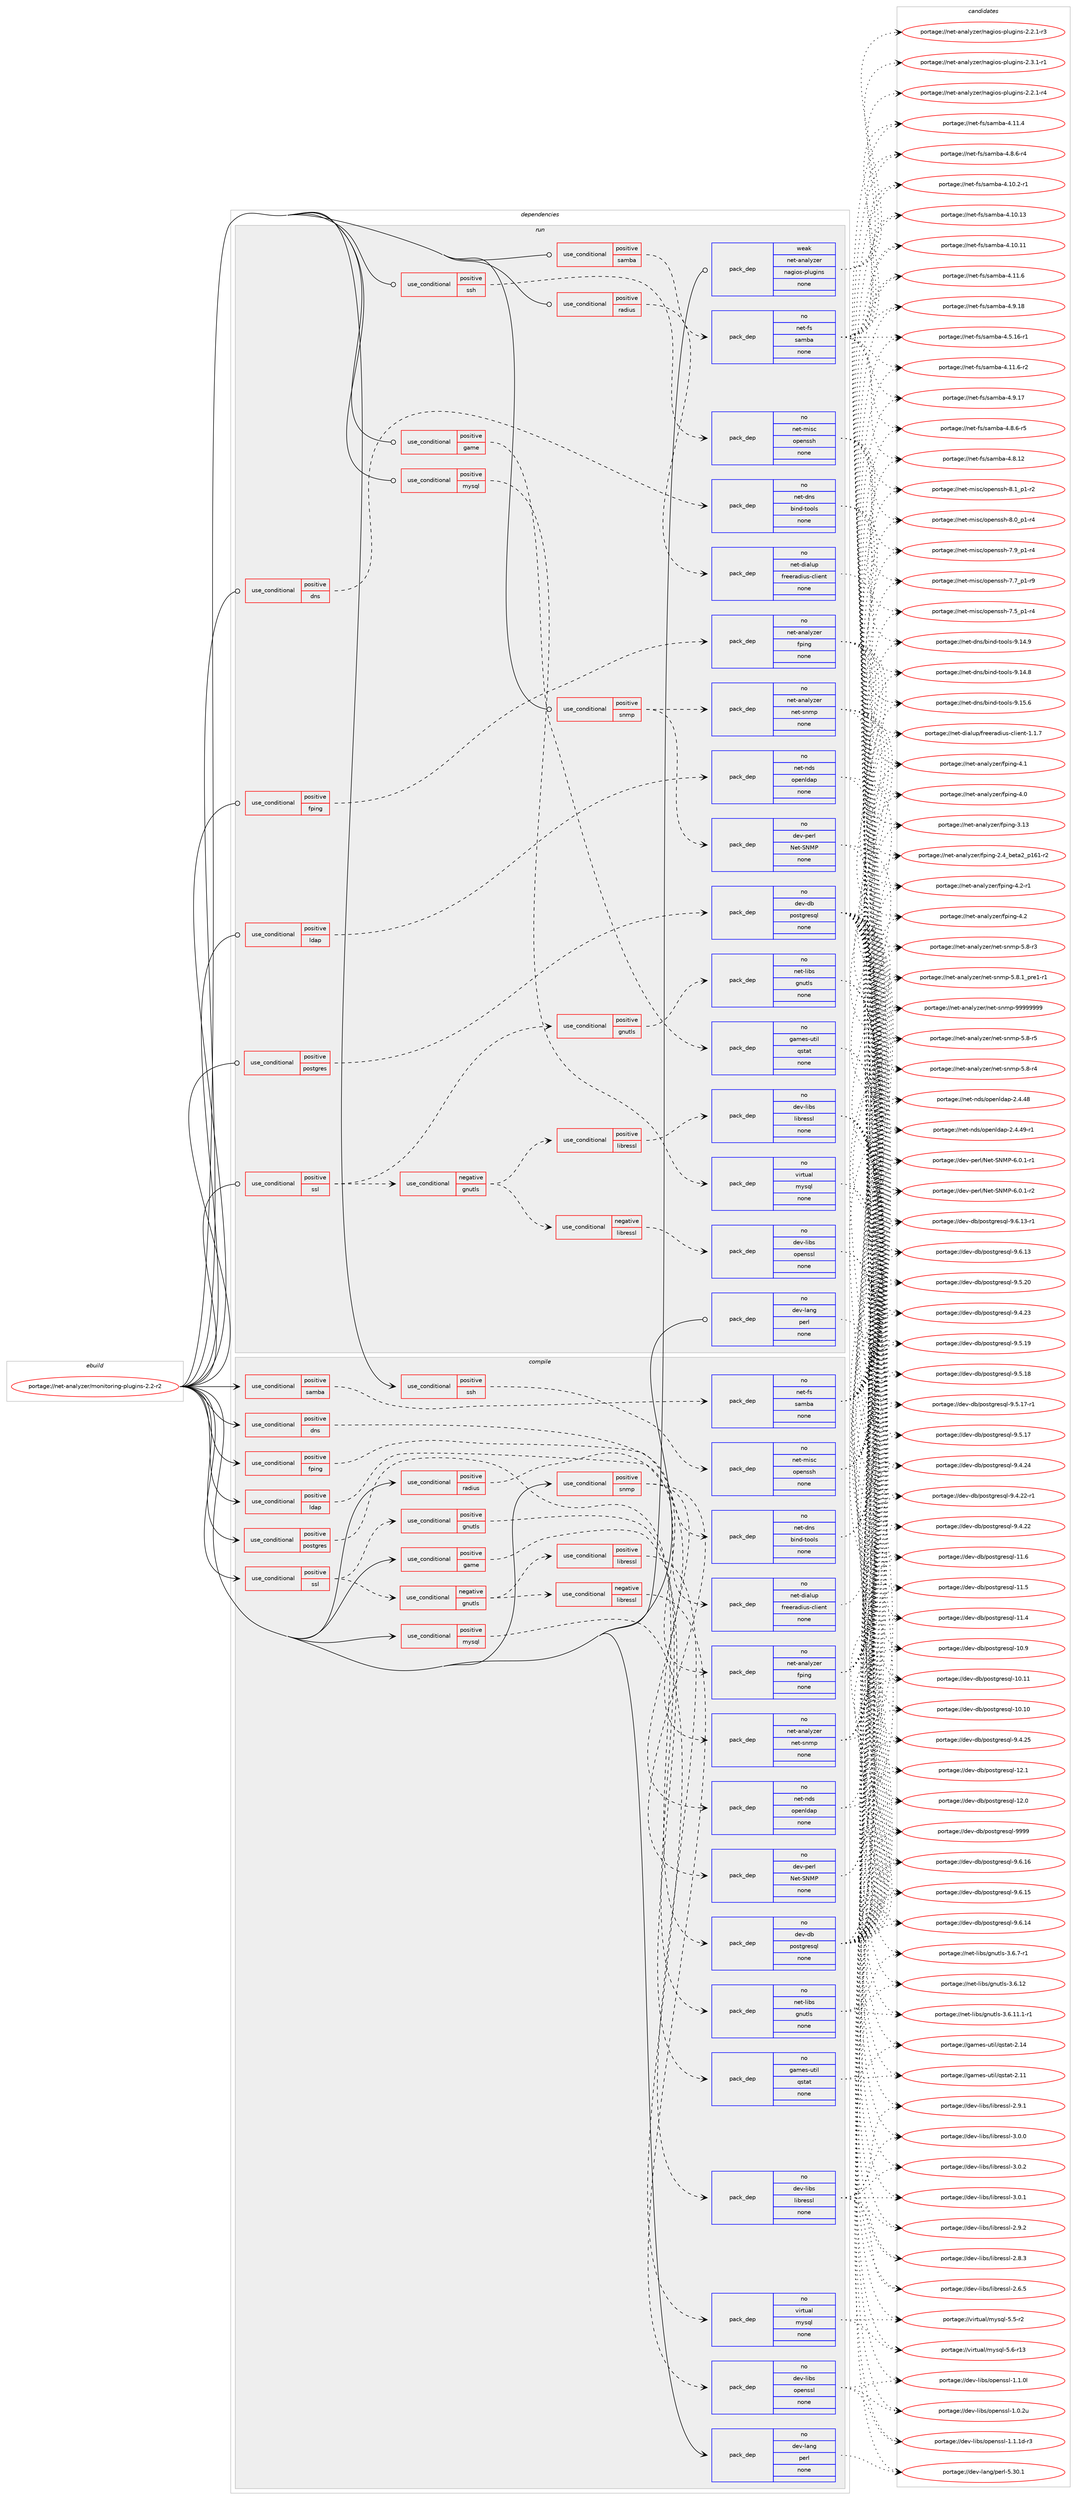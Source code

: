 digraph prolog {

# *************
# Graph options
# *************

newrank=true;
concentrate=true;
compound=true;
graph [rankdir=LR,fontname=Helvetica,fontsize=10,ranksep=1.5];#, ranksep=2.5, nodesep=0.2];
edge  [arrowhead=vee];
node  [fontname=Helvetica,fontsize=10];

# **********
# The ebuild
# **********

subgraph cluster_leftcol {
color=gray;
rank=same;
label=<<i>ebuild</i>>;
id [label="portage://net-analyzer/monitoring-plugins-2.2-r2", color=red, width=4, href="../net-analyzer/monitoring-plugins-2.2-r2.svg"];
}

# ****************
# The dependencies
# ****************

subgraph cluster_midcol {
color=gray;
label=<<i>dependencies</i>>;
subgraph cluster_compile {
fillcolor="#eeeeee";
style=filled;
label=<<i>compile</i>>;
subgraph cond36793 {
dependency162761 [label=<<TABLE BORDER="0" CELLBORDER="1" CELLSPACING="0" CELLPADDING="4"><TR><TD ROWSPAN="3" CELLPADDING="10">use_conditional</TD></TR><TR><TD>positive</TD></TR><TR><TD>dns</TD></TR></TABLE>>, shape=none, color=red];
subgraph pack123344 {
dependency162762 [label=<<TABLE BORDER="0" CELLBORDER="1" CELLSPACING="0" CELLPADDING="4" WIDTH="220"><TR><TD ROWSPAN="6" CELLPADDING="30">pack_dep</TD></TR><TR><TD WIDTH="110">no</TD></TR><TR><TD>net-dns</TD></TR><TR><TD>bind-tools</TD></TR><TR><TD>none</TD></TR><TR><TD></TD></TR></TABLE>>, shape=none, color=blue];
}
dependency162761:e -> dependency162762:w [weight=20,style="dashed",arrowhead="vee"];
}
id:e -> dependency162761:w [weight=20,style="solid",arrowhead="vee"];
subgraph cond36794 {
dependency162763 [label=<<TABLE BORDER="0" CELLBORDER="1" CELLSPACING="0" CELLPADDING="4"><TR><TD ROWSPAN="3" CELLPADDING="10">use_conditional</TD></TR><TR><TD>positive</TD></TR><TR><TD>fping</TD></TR></TABLE>>, shape=none, color=red];
subgraph pack123345 {
dependency162764 [label=<<TABLE BORDER="0" CELLBORDER="1" CELLSPACING="0" CELLPADDING="4" WIDTH="220"><TR><TD ROWSPAN="6" CELLPADDING="30">pack_dep</TD></TR><TR><TD WIDTH="110">no</TD></TR><TR><TD>net-analyzer</TD></TR><TR><TD>fping</TD></TR><TR><TD>none</TD></TR><TR><TD></TD></TR></TABLE>>, shape=none, color=blue];
}
dependency162763:e -> dependency162764:w [weight=20,style="dashed",arrowhead="vee"];
}
id:e -> dependency162763:w [weight=20,style="solid",arrowhead="vee"];
subgraph cond36795 {
dependency162765 [label=<<TABLE BORDER="0" CELLBORDER="1" CELLSPACING="0" CELLPADDING="4"><TR><TD ROWSPAN="3" CELLPADDING="10">use_conditional</TD></TR><TR><TD>positive</TD></TR><TR><TD>game</TD></TR></TABLE>>, shape=none, color=red];
subgraph pack123346 {
dependency162766 [label=<<TABLE BORDER="0" CELLBORDER="1" CELLSPACING="0" CELLPADDING="4" WIDTH="220"><TR><TD ROWSPAN="6" CELLPADDING="30">pack_dep</TD></TR><TR><TD WIDTH="110">no</TD></TR><TR><TD>games-util</TD></TR><TR><TD>qstat</TD></TR><TR><TD>none</TD></TR><TR><TD></TD></TR></TABLE>>, shape=none, color=blue];
}
dependency162765:e -> dependency162766:w [weight=20,style="dashed",arrowhead="vee"];
}
id:e -> dependency162765:w [weight=20,style="solid",arrowhead="vee"];
subgraph cond36796 {
dependency162767 [label=<<TABLE BORDER="0" CELLBORDER="1" CELLSPACING="0" CELLPADDING="4"><TR><TD ROWSPAN="3" CELLPADDING="10">use_conditional</TD></TR><TR><TD>positive</TD></TR><TR><TD>ldap</TD></TR></TABLE>>, shape=none, color=red];
subgraph pack123347 {
dependency162768 [label=<<TABLE BORDER="0" CELLBORDER="1" CELLSPACING="0" CELLPADDING="4" WIDTH="220"><TR><TD ROWSPAN="6" CELLPADDING="30">pack_dep</TD></TR><TR><TD WIDTH="110">no</TD></TR><TR><TD>net-nds</TD></TR><TR><TD>openldap</TD></TR><TR><TD>none</TD></TR><TR><TD></TD></TR></TABLE>>, shape=none, color=blue];
}
dependency162767:e -> dependency162768:w [weight=20,style="dashed",arrowhead="vee"];
}
id:e -> dependency162767:w [weight=20,style="solid",arrowhead="vee"];
subgraph cond36797 {
dependency162769 [label=<<TABLE BORDER="0" CELLBORDER="1" CELLSPACING="0" CELLPADDING="4"><TR><TD ROWSPAN="3" CELLPADDING="10">use_conditional</TD></TR><TR><TD>positive</TD></TR><TR><TD>mysql</TD></TR></TABLE>>, shape=none, color=red];
subgraph pack123348 {
dependency162770 [label=<<TABLE BORDER="0" CELLBORDER="1" CELLSPACING="0" CELLPADDING="4" WIDTH="220"><TR><TD ROWSPAN="6" CELLPADDING="30">pack_dep</TD></TR><TR><TD WIDTH="110">no</TD></TR><TR><TD>virtual</TD></TR><TR><TD>mysql</TD></TR><TR><TD>none</TD></TR><TR><TD></TD></TR></TABLE>>, shape=none, color=blue];
}
dependency162769:e -> dependency162770:w [weight=20,style="dashed",arrowhead="vee"];
}
id:e -> dependency162769:w [weight=20,style="solid",arrowhead="vee"];
subgraph cond36798 {
dependency162771 [label=<<TABLE BORDER="0" CELLBORDER="1" CELLSPACING="0" CELLPADDING="4"><TR><TD ROWSPAN="3" CELLPADDING="10">use_conditional</TD></TR><TR><TD>positive</TD></TR><TR><TD>postgres</TD></TR></TABLE>>, shape=none, color=red];
subgraph pack123349 {
dependency162772 [label=<<TABLE BORDER="0" CELLBORDER="1" CELLSPACING="0" CELLPADDING="4" WIDTH="220"><TR><TD ROWSPAN="6" CELLPADDING="30">pack_dep</TD></TR><TR><TD WIDTH="110">no</TD></TR><TR><TD>dev-db</TD></TR><TR><TD>postgresql</TD></TR><TR><TD>none</TD></TR><TR><TD></TD></TR></TABLE>>, shape=none, color=blue];
}
dependency162771:e -> dependency162772:w [weight=20,style="dashed",arrowhead="vee"];
}
id:e -> dependency162771:w [weight=20,style="solid",arrowhead="vee"];
subgraph cond36799 {
dependency162773 [label=<<TABLE BORDER="0" CELLBORDER="1" CELLSPACING="0" CELLPADDING="4"><TR><TD ROWSPAN="3" CELLPADDING="10">use_conditional</TD></TR><TR><TD>positive</TD></TR><TR><TD>radius</TD></TR></TABLE>>, shape=none, color=red];
subgraph pack123350 {
dependency162774 [label=<<TABLE BORDER="0" CELLBORDER="1" CELLSPACING="0" CELLPADDING="4" WIDTH="220"><TR><TD ROWSPAN="6" CELLPADDING="30">pack_dep</TD></TR><TR><TD WIDTH="110">no</TD></TR><TR><TD>net-dialup</TD></TR><TR><TD>freeradius-client</TD></TR><TR><TD>none</TD></TR><TR><TD></TD></TR></TABLE>>, shape=none, color=blue];
}
dependency162773:e -> dependency162774:w [weight=20,style="dashed",arrowhead="vee"];
}
id:e -> dependency162773:w [weight=20,style="solid",arrowhead="vee"];
subgraph cond36800 {
dependency162775 [label=<<TABLE BORDER="0" CELLBORDER="1" CELLSPACING="0" CELLPADDING="4"><TR><TD ROWSPAN="3" CELLPADDING="10">use_conditional</TD></TR><TR><TD>positive</TD></TR><TR><TD>samba</TD></TR></TABLE>>, shape=none, color=red];
subgraph pack123351 {
dependency162776 [label=<<TABLE BORDER="0" CELLBORDER="1" CELLSPACING="0" CELLPADDING="4" WIDTH="220"><TR><TD ROWSPAN="6" CELLPADDING="30">pack_dep</TD></TR><TR><TD WIDTH="110">no</TD></TR><TR><TD>net-fs</TD></TR><TR><TD>samba</TD></TR><TR><TD>none</TD></TR><TR><TD></TD></TR></TABLE>>, shape=none, color=blue];
}
dependency162775:e -> dependency162776:w [weight=20,style="dashed",arrowhead="vee"];
}
id:e -> dependency162775:w [weight=20,style="solid",arrowhead="vee"];
subgraph cond36801 {
dependency162777 [label=<<TABLE BORDER="0" CELLBORDER="1" CELLSPACING="0" CELLPADDING="4"><TR><TD ROWSPAN="3" CELLPADDING="10">use_conditional</TD></TR><TR><TD>positive</TD></TR><TR><TD>snmp</TD></TR></TABLE>>, shape=none, color=red];
subgraph pack123352 {
dependency162778 [label=<<TABLE BORDER="0" CELLBORDER="1" CELLSPACING="0" CELLPADDING="4" WIDTH="220"><TR><TD ROWSPAN="6" CELLPADDING="30">pack_dep</TD></TR><TR><TD WIDTH="110">no</TD></TR><TR><TD>dev-perl</TD></TR><TR><TD>Net-SNMP</TD></TR><TR><TD>none</TD></TR><TR><TD></TD></TR></TABLE>>, shape=none, color=blue];
}
dependency162777:e -> dependency162778:w [weight=20,style="dashed",arrowhead="vee"];
subgraph pack123353 {
dependency162779 [label=<<TABLE BORDER="0" CELLBORDER="1" CELLSPACING="0" CELLPADDING="4" WIDTH="220"><TR><TD ROWSPAN="6" CELLPADDING="30">pack_dep</TD></TR><TR><TD WIDTH="110">no</TD></TR><TR><TD>net-analyzer</TD></TR><TR><TD>net-snmp</TD></TR><TR><TD>none</TD></TR><TR><TD></TD></TR></TABLE>>, shape=none, color=blue];
}
dependency162777:e -> dependency162779:w [weight=20,style="dashed",arrowhead="vee"];
}
id:e -> dependency162777:w [weight=20,style="solid",arrowhead="vee"];
subgraph cond36802 {
dependency162780 [label=<<TABLE BORDER="0" CELLBORDER="1" CELLSPACING="0" CELLPADDING="4"><TR><TD ROWSPAN="3" CELLPADDING="10">use_conditional</TD></TR><TR><TD>positive</TD></TR><TR><TD>ssh</TD></TR></TABLE>>, shape=none, color=red];
subgraph pack123354 {
dependency162781 [label=<<TABLE BORDER="0" CELLBORDER="1" CELLSPACING="0" CELLPADDING="4" WIDTH="220"><TR><TD ROWSPAN="6" CELLPADDING="30">pack_dep</TD></TR><TR><TD WIDTH="110">no</TD></TR><TR><TD>net-misc</TD></TR><TR><TD>openssh</TD></TR><TR><TD>none</TD></TR><TR><TD></TD></TR></TABLE>>, shape=none, color=blue];
}
dependency162780:e -> dependency162781:w [weight=20,style="dashed",arrowhead="vee"];
}
id:e -> dependency162780:w [weight=20,style="solid",arrowhead="vee"];
subgraph cond36803 {
dependency162782 [label=<<TABLE BORDER="0" CELLBORDER="1" CELLSPACING="0" CELLPADDING="4"><TR><TD ROWSPAN="3" CELLPADDING="10">use_conditional</TD></TR><TR><TD>positive</TD></TR><TR><TD>ssl</TD></TR></TABLE>>, shape=none, color=red];
subgraph cond36804 {
dependency162783 [label=<<TABLE BORDER="0" CELLBORDER="1" CELLSPACING="0" CELLPADDING="4"><TR><TD ROWSPAN="3" CELLPADDING="10">use_conditional</TD></TR><TR><TD>negative</TD></TR><TR><TD>gnutls</TD></TR></TABLE>>, shape=none, color=red];
subgraph cond36805 {
dependency162784 [label=<<TABLE BORDER="0" CELLBORDER="1" CELLSPACING="0" CELLPADDING="4"><TR><TD ROWSPAN="3" CELLPADDING="10">use_conditional</TD></TR><TR><TD>negative</TD></TR><TR><TD>libressl</TD></TR></TABLE>>, shape=none, color=red];
subgraph pack123355 {
dependency162785 [label=<<TABLE BORDER="0" CELLBORDER="1" CELLSPACING="0" CELLPADDING="4" WIDTH="220"><TR><TD ROWSPAN="6" CELLPADDING="30">pack_dep</TD></TR><TR><TD WIDTH="110">no</TD></TR><TR><TD>dev-libs</TD></TR><TR><TD>openssl</TD></TR><TR><TD>none</TD></TR><TR><TD></TD></TR></TABLE>>, shape=none, color=blue];
}
dependency162784:e -> dependency162785:w [weight=20,style="dashed",arrowhead="vee"];
}
dependency162783:e -> dependency162784:w [weight=20,style="dashed",arrowhead="vee"];
subgraph cond36806 {
dependency162786 [label=<<TABLE BORDER="0" CELLBORDER="1" CELLSPACING="0" CELLPADDING="4"><TR><TD ROWSPAN="3" CELLPADDING="10">use_conditional</TD></TR><TR><TD>positive</TD></TR><TR><TD>libressl</TD></TR></TABLE>>, shape=none, color=red];
subgraph pack123356 {
dependency162787 [label=<<TABLE BORDER="0" CELLBORDER="1" CELLSPACING="0" CELLPADDING="4" WIDTH="220"><TR><TD ROWSPAN="6" CELLPADDING="30">pack_dep</TD></TR><TR><TD WIDTH="110">no</TD></TR><TR><TD>dev-libs</TD></TR><TR><TD>libressl</TD></TR><TR><TD>none</TD></TR><TR><TD></TD></TR></TABLE>>, shape=none, color=blue];
}
dependency162786:e -> dependency162787:w [weight=20,style="dashed",arrowhead="vee"];
}
dependency162783:e -> dependency162786:w [weight=20,style="dashed",arrowhead="vee"];
}
dependency162782:e -> dependency162783:w [weight=20,style="dashed",arrowhead="vee"];
subgraph cond36807 {
dependency162788 [label=<<TABLE BORDER="0" CELLBORDER="1" CELLSPACING="0" CELLPADDING="4"><TR><TD ROWSPAN="3" CELLPADDING="10">use_conditional</TD></TR><TR><TD>positive</TD></TR><TR><TD>gnutls</TD></TR></TABLE>>, shape=none, color=red];
subgraph pack123357 {
dependency162789 [label=<<TABLE BORDER="0" CELLBORDER="1" CELLSPACING="0" CELLPADDING="4" WIDTH="220"><TR><TD ROWSPAN="6" CELLPADDING="30">pack_dep</TD></TR><TR><TD WIDTH="110">no</TD></TR><TR><TD>net-libs</TD></TR><TR><TD>gnutls</TD></TR><TR><TD>none</TD></TR><TR><TD></TD></TR></TABLE>>, shape=none, color=blue];
}
dependency162788:e -> dependency162789:w [weight=20,style="dashed",arrowhead="vee"];
}
dependency162782:e -> dependency162788:w [weight=20,style="dashed",arrowhead="vee"];
}
id:e -> dependency162782:w [weight=20,style="solid",arrowhead="vee"];
subgraph pack123358 {
dependency162790 [label=<<TABLE BORDER="0" CELLBORDER="1" CELLSPACING="0" CELLPADDING="4" WIDTH="220"><TR><TD ROWSPAN="6" CELLPADDING="30">pack_dep</TD></TR><TR><TD WIDTH="110">no</TD></TR><TR><TD>dev-lang</TD></TR><TR><TD>perl</TD></TR><TR><TD>none</TD></TR><TR><TD></TD></TR></TABLE>>, shape=none, color=blue];
}
id:e -> dependency162790:w [weight=20,style="solid",arrowhead="vee"];
}
subgraph cluster_compileandrun {
fillcolor="#eeeeee";
style=filled;
label=<<i>compile and run</i>>;
}
subgraph cluster_run {
fillcolor="#eeeeee";
style=filled;
label=<<i>run</i>>;
subgraph cond36808 {
dependency162791 [label=<<TABLE BORDER="0" CELLBORDER="1" CELLSPACING="0" CELLPADDING="4"><TR><TD ROWSPAN="3" CELLPADDING="10">use_conditional</TD></TR><TR><TD>positive</TD></TR><TR><TD>dns</TD></TR></TABLE>>, shape=none, color=red];
subgraph pack123359 {
dependency162792 [label=<<TABLE BORDER="0" CELLBORDER="1" CELLSPACING="0" CELLPADDING="4" WIDTH="220"><TR><TD ROWSPAN="6" CELLPADDING="30">pack_dep</TD></TR><TR><TD WIDTH="110">no</TD></TR><TR><TD>net-dns</TD></TR><TR><TD>bind-tools</TD></TR><TR><TD>none</TD></TR><TR><TD></TD></TR></TABLE>>, shape=none, color=blue];
}
dependency162791:e -> dependency162792:w [weight=20,style="dashed",arrowhead="vee"];
}
id:e -> dependency162791:w [weight=20,style="solid",arrowhead="odot"];
subgraph cond36809 {
dependency162793 [label=<<TABLE BORDER="0" CELLBORDER="1" CELLSPACING="0" CELLPADDING="4"><TR><TD ROWSPAN="3" CELLPADDING="10">use_conditional</TD></TR><TR><TD>positive</TD></TR><TR><TD>fping</TD></TR></TABLE>>, shape=none, color=red];
subgraph pack123360 {
dependency162794 [label=<<TABLE BORDER="0" CELLBORDER="1" CELLSPACING="0" CELLPADDING="4" WIDTH="220"><TR><TD ROWSPAN="6" CELLPADDING="30">pack_dep</TD></TR><TR><TD WIDTH="110">no</TD></TR><TR><TD>net-analyzer</TD></TR><TR><TD>fping</TD></TR><TR><TD>none</TD></TR><TR><TD></TD></TR></TABLE>>, shape=none, color=blue];
}
dependency162793:e -> dependency162794:w [weight=20,style="dashed",arrowhead="vee"];
}
id:e -> dependency162793:w [weight=20,style="solid",arrowhead="odot"];
subgraph cond36810 {
dependency162795 [label=<<TABLE BORDER="0" CELLBORDER="1" CELLSPACING="0" CELLPADDING="4"><TR><TD ROWSPAN="3" CELLPADDING="10">use_conditional</TD></TR><TR><TD>positive</TD></TR><TR><TD>game</TD></TR></TABLE>>, shape=none, color=red];
subgraph pack123361 {
dependency162796 [label=<<TABLE BORDER="0" CELLBORDER="1" CELLSPACING="0" CELLPADDING="4" WIDTH="220"><TR><TD ROWSPAN="6" CELLPADDING="30">pack_dep</TD></TR><TR><TD WIDTH="110">no</TD></TR><TR><TD>games-util</TD></TR><TR><TD>qstat</TD></TR><TR><TD>none</TD></TR><TR><TD></TD></TR></TABLE>>, shape=none, color=blue];
}
dependency162795:e -> dependency162796:w [weight=20,style="dashed",arrowhead="vee"];
}
id:e -> dependency162795:w [weight=20,style="solid",arrowhead="odot"];
subgraph cond36811 {
dependency162797 [label=<<TABLE BORDER="0" CELLBORDER="1" CELLSPACING="0" CELLPADDING="4"><TR><TD ROWSPAN="3" CELLPADDING="10">use_conditional</TD></TR><TR><TD>positive</TD></TR><TR><TD>ldap</TD></TR></TABLE>>, shape=none, color=red];
subgraph pack123362 {
dependency162798 [label=<<TABLE BORDER="0" CELLBORDER="1" CELLSPACING="0" CELLPADDING="4" WIDTH="220"><TR><TD ROWSPAN="6" CELLPADDING="30">pack_dep</TD></TR><TR><TD WIDTH="110">no</TD></TR><TR><TD>net-nds</TD></TR><TR><TD>openldap</TD></TR><TR><TD>none</TD></TR><TR><TD></TD></TR></TABLE>>, shape=none, color=blue];
}
dependency162797:e -> dependency162798:w [weight=20,style="dashed",arrowhead="vee"];
}
id:e -> dependency162797:w [weight=20,style="solid",arrowhead="odot"];
subgraph cond36812 {
dependency162799 [label=<<TABLE BORDER="0" CELLBORDER="1" CELLSPACING="0" CELLPADDING="4"><TR><TD ROWSPAN="3" CELLPADDING="10">use_conditional</TD></TR><TR><TD>positive</TD></TR><TR><TD>mysql</TD></TR></TABLE>>, shape=none, color=red];
subgraph pack123363 {
dependency162800 [label=<<TABLE BORDER="0" CELLBORDER="1" CELLSPACING="0" CELLPADDING="4" WIDTH="220"><TR><TD ROWSPAN="6" CELLPADDING="30">pack_dep</TD></TR><TR><TD WIDTH="110">no</TD></TR><TR><TD>virtual</TD></TR><TR><TD>mysql</TD></TR><TR><TD>none</TD></TR><TR><TD></TD></TR></TABLE>>, shape=none, color=blue];
}
dependency162799:e -> dependency162800:w [weight=20,style="dashed",arrowhead="vee"];
}
id:e -> dependency162799:w [weight=20,style="solid",arrowhead="odot"];
subgraph cond36813 {
dependency162801 [label=<<TABLE BORDER="0" CELLBORDER="1" CELLSPACING="0" CELLPADDING="4"><TR><TD ROWSPAN="3" CELLPADDING="10">use_conditional</TD></TR><TR><TD>positive</TD></TR><TR><TD>postgres</TD></TR></TABLE>>, shape=none, color=red];
subgraph pack123364 {
dependency162802 [label=<<TABLE BORDER="0" CELLBORDER="1" CELLSPACING="0" CELLPADDING="4" WIDTH="220"><TR><TD ROWSPAN="6" CELLPADDING="30">pack_dep</TD></TR><TR><TD WIDTH="110">no</TD></TR><TR><TD>dev-db</TD></TR><TR><TD>postgresql</TD></TR><TR><TD>none</TD></TR><TR><TD></TD></TR></TABLE>>, shape=none, color=blue];
}
dependency162801:e -> dependency162802:w [weight=20,style="dashed",arrowhead="vee"];
}
id:e -> dependency162801:w [weight=20,style="solid",arrowhead="odot"];
subgraph cond36814 {
dependency162803 [label=<<TABLE BORDER="0" CELLBORDER="1" CELLSPACING="0" CELLPADDING="4"><TR><TD ROWSPAN="3" CELLPADDING="10">use_conditional</TD></TR><TR><TD>positive</TD></TR><TR><TD>radius</TD></TR></TABLE>>, shape=none, color=red];
subgraph pack123365 {
dependency162804 [label=<<TABLE BORDER="0" CELLBORDER="1" CELLSPACING="0" CELLPADDING="4" WIDTH="220"><TR><TD ROWSPAN="6" CELLPADDING="30">pack_dep</TD></TR><TR><TD WIDTH="110">no</TD></TR><TR><TD>net-dialup</TD></TR><TR><TD>freeradius-client</TD></TR><TR><TD>none</TD></TR><TR><TD></TD></TR></TABLE>>, shape=none, color=blue];
}
dependency162803:e -> dependency162804:w [weight=20,style="dashed",arrowhead="vee"];
}
id:e -> dependency162803:w [weight=20,style="solid",arrowhead="odot"];
subgraph cond36815 {
dependency162805 [label=<<TABLE BORDER="0" CELLBORDER="1" CELLSPACING="0" CELLPADDING="4"><TR><TD ROWSPAN="3" CELLPADDING="10">use_conditional</TD></TR><TR><TD>positive</TD></TR><TR><TD>samba</TD></TR></TABLE>>, shape=none, color=red];
subgraph pack123366 {
dependency162806 [label=<<TABLE BORDER="0" CELLBORDER="1" CELLSPACING="0" CELLPADDING="4" WIDTH="220"><TR><TD ROWSPAN="6" CELLPADDING="30">pack_dep</TD></TR><TR><TD WIDTH="110">no</TD></TR><TR><TD>net-fs</TD></TR><TR><TD>samba</TD></TR><TR><TD>none</TD></TR><TR><TD></TD></TR></TABLE>>, shape=none, color=blue];
}
dependency162805:e -> dependency162806:w [weight=20,style="dashed",arrowhead="vee"];
}
id:e -> dependency162805:w [weight=20,style="solid",arrowhead="odot"];
subgraph cond36816 {
dependency162807 [label=<<TABLE BORDER="0" CELLBORDER="1" CELLSPACING="0" CELLPADDING="4"><TR><TD ROWSPAN="3" CELLPADDING="10">use_conditional</TD></TR><TR><TD>positive</TD></TR><TR><TD>snmp</TD></TR></TABLE>>, shape=none, color=red];
subgraph pack123367 {
dependency162808 [label=<<TABLE BORDER="0" CELLBORDER="1" CELLSPACING="0" CELLPADDING="4" WIDTH="220"><TR><TD ROWSPAN="6" CELLPADDING="30">pack_dep</TD></TR><TR><TD WIDTH="110">no</TD></TR><TR><TD>dev-perl</TD></TR><TR><TD>Net-SNMP</TD></TR><TR><TD>none</TD></TR><TR><TD></TD></TR></TABLE>>, shape=none, color=blue];
}
dependency162807:e -> dependency162808:w [weight=20,style="dashed",arrowhead="vee"];
subgraph pack123368 {
dependency162809 [label=<<TABLE BORDER="0" CELLBORDER="1" CELLSPACING="0" CELLPADDING="4" WIDTH="220"><TR><TD ROWSPAN="6" CELLPADDING="30">pack_dep</TD></TR><TR><TD WIDTH="110">no</TD></TR><TR><TD>net-analyzer</TD></TR><TR><TD>net-snmp</TD></TR><TR><TD>none</TD></TR><TR><TD></TD></TR></TABLE>>, shape=none, color=blue];
}
dependency162807:e -> dependency162809:w [weight=20,style="dashed",arrowhead="vee"];
}
id:e -> dependency162807:w [weight=20,style="solid",arrowhead="odot"];
subgraph cond36817 {
dependency162810 [label=<<TABLE BORDER="0" CELLBORDER="1" CELLSPACING="0" CELLPADDING="4"><TR><TD ROWSPAN="3" CELLPADDING="10">use_conditional</TD></TR><TR><TD>positive</TD></TR><TR><TD>ssh</TD></TR></TABLE>>, shape=none, color=red];
subgraph pack123369 {
dependency162811 [label=<<TABLE BORDER="0" CELLBORDER="1" CELLSPACING="0" CELLPADDING="4" WIDTH="220"><TR><TD ROWSPAN="6" CELLPADDING="30">pack_dep</TD></TR><TR><TD WIDTH="110">no</TD></TR><TR><TD>net-misc</TD></TR><TR><TD>openssh</TD></TR><TR><TD>none</TD></TR><TR><TD></TD></TR></TABLE>>, shape=none, color=blue];
}
dependency162810:e -> dependency162811:w [weight=20,style="dashed",arrowhead="vee"];
}
id:e -> dependency162810:w [weight=20,style="solid",arrowhead="odot"];
subgraph cond36818 {
dependency162812 [label=<<TABLE BORDER="0" CELLBORDER="1" CELLSPACING="0" CELLPADDING="4"><TR><TD ROWSPAN="3" CELLPADDING="10">use_conditional</TD></TR><TR><TD>positive</TD></TR><TR><TD>ssl</TD></TR></TABLE>>, shape=none, color=red];
subgraph cond36819 {
dependency162813 [label=<<TABLE BORDER="0" CELLBORDER="1" CELLSPACING="0" CELLPADDING="4"><TR><TD ROWSPAN="3" CELLPADDING="10">use_conditional</TD></TR><TR><TD>negative</TD></TR><TR><TD>gnutls</TD></TR></TABLE>>, shape=none, color=red];
subgraph cond36820 {
dependency162814 [label=<<TABLE BORDER="0" CELLBORDER="1" CELLSPACING="0" CELLPADDING="4"><TR><TD ROWSPAN="3" CELLPADDING="10">use_conditional</TD></TR><TR><TD>negative</TD></TR><TR><TD>libressl</TD></TR></TABLE>>, shape=none, color=red];
subgraph pack123370 {
dependency162815 [label=<<TABLE BORDER="0" CELLBORDER="1" CELLSPACING="0" CELLPADDING="4" WIDTH="220"><TR><TD ROWSPAN="6" CELLPADDING="30">pack_dep</TD></TR><TR><TD WIDTH="110">no</TD></TR><TR><TD>dev-libs</TD></TR><TR><TD>openssl</TD></TR><TR><TD>none</TD></TR><TR><TD></TD></TR></TABLE>>, shape=none, color=blue];
}
dependency162814:e -> dependency162815:w [weight=20,style="dashed",arrowhead="vee"];
}
dependency162813:e -> dependency162814:w [weight=20,style="dashed",arrowhead="vee"];
subgraph cond36821 {
dependency162816 [label=<<TABLE BORDER="0" CELLBORDER="1" CELLSPACING="0" CELLPADDING="4"><TR><TD ROWSPAN="3" CELLPADDING="10">use_conditional</TD></TR><TR><TD>positive</TD></TR><TR><TD>libressl</TD></TR></TABLE>>, shape=none, color=red];
subgraph pack123371 {
dependency162817 [label=<<TABLE BORDER="0" CELLBORDER="1" CELLSPACING="0" CELLPADDING="4" WIDTH="220"><TR><TD ROWSPAN="6" CELLPADDING="30">pack_dep</TD></TR><TR><TD WIDTH="110">no</TD></TR><TR><TD>dev-libs</TD></TR><TR><TD>libressl</TD></TR><TR><TD>none</TD></TR><TR><TD></TD></TR></TABLE>>, shape=none, color=blue];
}
dependency162816:e -> dependency162817:w [weight=20,style="dashed",arrowhead="vee"];
}
dependency162813:e -> dependency162816:w [weight=20,style="dashed",arrowhead="vee"];
}
dependency162812:e -> dependency162813:w [weight=20,style="dashed",arrowhead="vee"];
subgraph cond36822 {
dependency162818 [label=<<TABLE BORDER="0" CELLBORDER="1" CELLSPACING="0" CELLPADDING="4"><TR><TD ROWSPAN="3" CELLPADDING="10">use_conditional</TD></TR><TR><TD>positive</TD></TR><TR><TD>gnutls</TD></TR></TABLE>>, shape=none, color=red];
subgraph pack123372 {
dependency162819 [label=<<TABLE BORDER="0" CELLBORDER="1" CELLSPACING="0" CELLPADDING="4" WIDTH="220"><TR><TD ROWSPAN="6" CELLPADDING="30">pack_dep</TD></TR><TR><TD WIDTH="110">no</TD></TR><TR><TD>net-libs</TD></TR><TR><TD>gnutls</TD></TR><TR><TD>none</TD></TR><TR><TD></TD></TR></TABLE>>, shape=none, color=blue];
}
dependency162818:e -> dependency162819:w [weight=20,style="dashed",arrowhead="vee"];
}
dependency162812:e -> dependency162818:w [weight=20,style="dashed",arrowhead="vee"];
}
id:e -> dependency162812:w [weight=20,style="solid",arrowhead="odot"];
subgraph pack123373 {
dependency162820 [label=<<TABLE BORDER="0" CELLBORDER="1" CELLSPACING="0" CELLPADDING="4" WIDTH="220"><TR><TD ROWSPAN="6" CELLPADDING="30">pack_dep</TD></TR><TR><TD WIDTH="110">no</TD></TR><TR><TD>dev-lang</TD></TR><TR><TD>perl</TD></TR><TR><TD>none</TD></TR><TR><TD></TD></TR></TABLE>>, shape=none, color=blue];
}
id:e -> dependency162820:w [weight=20,style="solid",arrowhead="odot"];
subgraph pack123374 {
dependency162821 [label=<<TABLE BORDER="0" CELLBORDER="1" CELLSPACING="0" CELLPADDING="4" WIDTH="220"><TR><TD ROWSPAN="6" CELLPADDING="30">pack_dep</TD></TR><TR><TD WIDTH="110">weak</TD></TR><TR><TD>net-analyzer</TD></TR><TR><TD>nagios-plugins</TD></TR><TR><TD>none</TD></TR><TR><TD></TD></TR></TABLE>>, shape=none, color=blue];
}
id:e -> dependency162821:w [weight=20,style="solid",arrowhead="odot"];
}
}

# **************
# The candidates
# **************

subgraph cluster_choices {
rank=same;
color=gray;
label=<<i>candidates</i>>;

subgraph choice123344 {
color=black;
nodesep=1;
choice1101011164510011011547981051101004511611111110811545574649534654 [label="portage://net-dns/bind-tools-9.15.6", color=red, width=4,href="../net-dns/bind-tools-9.15.6.svg"];
choice1101011164510011011547981051101004511611111110811545574649524657 [label="portage://net-dns/bind-tools-9.14.9", color=red, width=4,href="../net-dns/bind-tools-9.14.9.svg"];
choice1101011164510011011547981051101004511611111110811545574649524656 [label="portage://net-dns/bind-tools-9.14.8", color=red, width=4,href="../net-dns/bind-tools-9.14.8.svg"];
dependency162762:e -> choice1101011164510011011547981051101004511611111110811545574649534654:w [style=dotted,weight="100"];
dependency162762:e -> choice1101011164510011011547981051101004511611111110811545574649524657:w [style=dotted,weight="100"];
dependency162762:e -> choice1101011164510011011547981051101004511611111110811545574649524656:w [style=dotted,weight="100"];
}
subgraph choice123345 {
color=black;
nodesep=1;
choice11010111645971109710812112210111447102112105110103455246504511449 [label="portage://net-analyzer/fping-4.2-r1", color=red, width=4,href="../net-analyzer/fping-4.2-r1.svg"];
choice1101011164597110971081211221011144710211210511010345524650 [label="portage://net-analyzer/fping-4.2", color=red, width=4,href="../net-analyzer/fping-4.2.svg"];
choice1101011164597110971081211221011144710211210511010345524649 [label="portage://net-analyzer/fping-4.1", color=red, width=4,href="../net-analyzer/fping-4.1.svg"];
choice1101011164597110971081211221011144710211210511010345524648 [label="portage://net-analyzer/fping-4.0", color=red, width=4,href="../net-analyzer/fping-4.0.svg"];
choice110101116459711097108121122101114471021121051101034551464951 [label="portage://net-analyzer/fping-3.13", color=red, width=4,href="../net-analyzer/fping-3.13.svg"];
choice110101116459711097108121122101114471021121051101034550465295981011169750951124954494511450 [label="portage://net-analyzer/fping-2.4_beta2_p161-r2", color=red, width=4,href="../net-analyzer/fping-2.4_beta2_p161-r2.svg"];
dependency162764:e -> choice11010111645971109710812112210111447102112105110103455246504511449:w [style=dotted,weight="100"];
dependency162764:e -> choice1101011164597110971081211221011144710211210511010345524650:w [style=dotted,weight="100"];
dependency162764:e -> choice1101011164597110971081211221011144710211210511010345524649:w [style=dotted,weight="100"];
dependency162764:e -> choice1101011164597110971081211221011144710211210511010345524648:w [style=dotted,weight="100"];
dependency162764:e -> choice110101116459711097108121122101114471021121051101034551464951:w [style=dotted,weight="100"];
dependency162764:e -> choice110101116459711097108121122101114471021121051101034550465295981011169750951124954494511450:w [style=dotted,weight="100"];
}
subgraph choice123346 {
color=black;
nodesep=1;
choice103971091011154511711610510847113115116971164550464952 [label="portage://games-util/qstat-2.14", color=red, width=4,href="../games-util/qstat-2.14.svg"];
choice103971091011154511711610510847113115116971164550464949 [label="portage://games-util/qstat-2.11", color=red, width=4,href="../games-util/qstat-2.11.svg"];
dependency162766:e -> choice103971091011154511711610510847113115116971164550464952:w [style=dotted,weight="100"];
dependency162766:e -> choice103971091011154511711610510847113115116971164550464949:w [style=dotted,weight="100"];
}
subgraph choice123347 {
color=black;
nodesep=1;
choice110101116451101001154711111210111010810097112455046524652574511449 [label="portage://net-nds/openldap-2.4.49-r1", color=red, width=4,href="../net-nds/openldap-2.4.49-r1.svg"];
choice11010111645110100115471111121011101081009711245504652465256 [label="portage://net-nds/openldap-2.4.48", color=red, width=4,href="../net-nds/openldap-2.4.48.svg"];
dependency162768:e -> choice110101116451101001154711111210111010810097112455046524652574511449:w [style=dotted,weight="100"];
dependency162768:e -> choice11010111645110100115471111121011101081009711245504652465256:w [style=dotted,weight="100"];
}
subgraph choice123348 {
color=black;
nodesep=1;
choice118105114116117971084710912111511310845534654451144951 [label="portage://virtual/mysql-5.6-r13", color=red, width=4,href="../virtual/mysql-5.6-r13.svg"];
choice1181051141161179710847109121115113108455346534511450 [label="portage://virtual/mysql-5.5-r2", color=red, width=4,href="../virtual/mysql-5.5-r2.svg"];
dependency162770:e -> choice118105114116117971084710912111511310845534654451144951:w [style=dotted,weight="100"];
dependency162770:e -> choice1181051141161179710847109121115113108455346534511450:w [style=dotted,weight="100"];
}
subgraph choice123349 {
color=black;
nodesep=1;
choice1001011184510098471121111151161031141011151131084557575757 [label="portage://dev-db/postgresql-9999", color=red, width=4,href="../dev-db/postgresql-9999.svg"];
choice10010111845100984711211111511610311410111511310845574654464954 [label="portage://dev-db/postgresql-9.6.16", color=red, width=4,href="../dev-db/postgresql-9.6.16.svg"];
choice10010111845100984711211111511610311410111511310845574654464953 [label="portage://dev-db/postgresql-9.6.15", color=red, width=4,href="../dev-db/postgresql-9.6.15.svg"];
choice10010111845100984711211111511610311410111511310845574654464952 [label="portage://dev-db/postgresql-9.6.14", color=red, width=4,href="../dev-db/postgresql-9.6.14.svg"];
choice100101118451009847112111115116103114101115113108455746544649514511449 [label="portage://dev-db/postgresql-9.6.13-r1", color=red, width=4,href="../dev-db/postgresql-9.6.13-r1.svg"];
choice10010111845100984711211111511610311410111511310845574654464951 [label="portage://dev-db/postgresql-9.6.13", color=red, width=4,href="../dev-db/postgresql-9.6.13.svg"];
choice10010111845100984711211111511610311410111511310845574653465048 [label="portage://dev-db/postgresql-9.5.20", color=red, width=4,href="../dev-db/postgresql-9.5.20.svg"];
choice10010111845100984711211111511610311410111511310845574653464957 [label="portage://dev-db/postgresql-9.5.19", color=red, width=4,href="../dev-db/postgresql-9.5.19.svg"];
choice10010111845100984711211111511610311410111511310845574653464956 [label="portage://dev-db/postgresql-9.5.18", color=red, width=4,href="../dev-db/postgresql-9.5.18.svg"];
choice100101118451009847112111115116103114101115113108455746534649554511449 [label="portage://dev-db/postgresql-9.5.17-r1", color=red, width=4,href="../dev-db/postgresql-9.5.17-r1.svg"];
choice10010111845100984711211111511610311410111511310845574653464955 [label="portage://dev-db/postgresql-9.5.17", color=red, width=4,href="../dev-db/postgresql-9.5.17.svg"];
choice10010111845100984711211111511610311410111511310845574652465053 [label="portage://dev-db/postgresql-9.4.25", color=red, width=4,href="../dev-db/postgresql-9.4.25.svg"];
choice10010111845100984711211111511610311410111511310845574652465052 [label="portage://dev-db/postgresql-9.4.24", color=red, width=4,href="../dev-db/postgresql-9.4.24.svg"];
choice10010111845100984711211111511610311410111511310845574652465051 [label="portage://dev-db/postgresql-9.4.23", color=red, width=4,href="../dev-db/postgresql-9.4.23.svg"];
choice100101118451009847112111115116103114101115113108455746524650504511449 [label="portage://dev-db/postgresql-9.4.22-r1", color=red, width=4,href="../dev-db/postgresql-9.4.22-r1.svg"];
choice10010111845100984711211111511610311410111511310845574652465050 [label="portage://dev-db/postgresql-9.4.22", color=red, width=4,href="../dev-db/postgresql-9.4.22.svg"];
choice1001011184510098471121111151161031141011151131084549504649 [label="portage://dev-db/postgresql-12.1", color=red, width=4,href="../dev-db/postgresql-12.1.svg"];
choice1001011184510098471121111151161031141011151131084549504648 [label="portage://dev-db/postgresql-12.0", color=red, width=4,href="../dev-db/postgresql-12.0.svg"];
choice1001011184510098471121111151161031141011151131084549494654 [label="portage://dev-db/postgresql-11.6", color=red, width=4,href="../dev-db/postgresql-11.6.svg"];
choice1001011184510098471121111151161031141011151131084549494653 [label="portage://dev-db/postgresql-11.5", color=red, width=4,href="../dev-db/postgresql-11.5.svg"];
choice1001011184510098471121111151161031141011151131084549494652 [label="portage://dev-db/postgresql-11.4", color=red, width=4,href="../dev-db/postgresql-11.4.svg"];
choice1001011184510098471121111151161031141011151131084549484657 [label="portage://dev-db/postgresql-10.9", color=red, width=4,href="../dev-db/postgresql-10.9.svg"];
choice100101118451009847112111115116103114101115113108454948464949 [label="portage://dev-db/postgresql-10.11", color=red, width=4,href="../dev-db/postgresql-10.11.svg"];
choice100101118451009847112111115116103114101115113108454948464948 [label="portage://dev-db/postgresql-10.10", color=red, width=4,href="../dev-db/postgresql-10.10.svg"];
dependency162772:e -> choice1001011184510098471121111151161031141011151131084557575757:w [style=dotted,weight="100"];
dependency162772:e -> choice10010111845100984711211111511610311410111511310845574654464954:w [style=dotted,weight="100"];
dependency162772:e -> choice10010111845100984711211111511610311410111511310845574654464953:w [style=dotted,weight="100"];
dependency162772:e -> choice10010111845100984711211111511610311410111511310845574654464952:w [style=dotted,weight="100"];
dependency162772:e -> choice100101118451009847112111115116103114101115113108455746544649514511449:w [style=dotted,weight="100"];
dependency162772:e -> choice10010111845100984711211111511610311410111511310845574654464951:w [style=dotted,weight="100"];
dependency162772:e -> choice10010111845100984711211111511610311410111511310845574653465048:w [style=dotted,weight="100"];
dependency162772:e -> choice10010111845100984711211111511610311410111511310845574653464957:w [style=dotted,weight="100"];
dependency162772:e -> choice10010111845100984711211111511610311410111511310845574653464956:w [style=dotted,weight="100"];
dependency162772:e -> choice100101118451009847112111115116103114101115113108455746534649554511449:w [style=dotted,weight="100"];
dependency162772:e -> choice10010111845100984711211111511610311410111511310845574653464955:w [style=dotted,weight="100"];
dependency162772:e -> choice10010111845100984711211111511610311410111511310845574652465053:w [style=dotted,weight="100"];
dependency162772:e -> choice10010111845100984711211111511610311410111511310845574652465052:w [style=dotted,weight="100"];
dependency162772:e -> choice10010111845100984711211111511610311410111511310845574652465051:w [style=dotted,weight="100"];
dependency162772:e -> choice100101118451009847112111115116103114101115113108455746524650504511449:w [style=dotted,weight="100"];
dependency162772:e -> choice10010111845100984711211111511610311410111511310845574652465050:w [style=dotted,weight="100"];
dependency162772:e -> choice1001011184510098471121111151161031141011151131084549504649:w [style=dotted,weight="100"];
dependency162772:e -> choice1001011184510098471121111151161031141011151131084549504648:w [style=dotted,weight="100"];
dependency162772:e -> choice1001011184510098471121111151161031141011151131084549494654:w [style=dotted,weight="100"];
dependency162772:e -> choice1001011184510098471121111151161031141011151131084549494653:w [style=dotted,weight="100"];
dependency162772:e -> choice1001011184510098471121111151161031141011151131084549494652:w [style=dotted,weight="100"];
dependency162772:e -> choice1001011184510098471121111151161031141011151131084549484657:w [style=dotted,weight="100"];
dependency162772:e -> choice100101118451009847112111115116103114101115113108454948464949:w [style=dotted,weight="100"];
dependency162772:e -> choice100101118451009847112111115116103114101115113108454948464948:w [style=dotted,weight="100"];
}
subgraph choice123350 {
color=black;
nodesep=1;
choice110101116451001059710811711247102114101101114971001051171154599108105101110116454946494655 [label="portage://net-dialup/freeradius-client-1.1.7", color=red, width=4,href="../net-dialup/freeradius-client-1.1.7.svg"];
dependency162774:e -> choice110101116451001059710811711247102114101101114971001051171154599108105101110116454946494655:w [style=dotted,weight="100"];
}
subgraph choice123351 {
color=black;
nodesep=1;
choice110101116451021154711597109989745524657464956 [label="portage://net-fs/samba-4.9.18", color=red, width=4,href="../net-fs/samba-4.9.18.svg"];
choice110101116451021154711597109989745524657464955 [label="portage://net-fs/samba-4.9.17", color=red, width=4,href="../net-fs/samba-4.9.17.svg"];
choice11010111645102115471159710998974552465646544511453 [label="portage://net-fs/samba-4.8.6-r5", color=red, width=4,href="../net-fs/samba-4.8.6-r5.svg"];
choice11010111645102115471159710998974552465646544511452 [label="portage://net-fs/samba-4.8.6-r4", color=red, width=4,href="../net-fs/samba-4.8.6-r4.svg"];
choice110101116451021154711597109989745524656464950 [label="portage://net-fs/samba-4.8.12", color=red, width=4,href="../net-fs/samba-4.8.12.svg"];
choice1101011164510211547115971099897455246534649544511449 [label="portage://net-fs/samba-4.5.16-r1", color=red, width=4,href="../net-fs/samba-4.5.16-r1.svg"];
choice1101011164510211547115971099897455246494946544511450 [label="portage://net-fs/samba-4.11.6-r2", color=red, width=4,href="../net-fs/samba-4.11.6-r2.svg"];
choice110101116451021154711597109989745524649494654 [label="portage://net-fs/samba-4.11.6", color=red, width=4,href="../net-fs/samba-4.11.6.svg"];
choice110101116451021154711597109989745524649494652 [label="portage://net-fs/samba-4.11.4", color=red, width=4,href="../net-fs/samba-4.11.4.svg"];
choice1101011164510211547115971099897455246494846504511449 [label="portage://net-fs/samba-4.10.2-r1", color=red, width=4,href="../net-fs/samba-4.10.2-r1.svg"];
choice11010111645102115471159710998974552464948464951 [label="portage://net-fs/samba-4.10.13", color=red, width=4,href="../net-fs/samba-4.10.13.svg"];
choice11010111645102115471159710998974552464948464949 [label="portage://net-fs/samba-4.10.11", color=red, width=4,href="../net-fs/samba-4.10.11.svg"];
dependency162776:e -> choice110101116451021154711597109989745524657464956:w [style=dotted,weight="100"];
dependency162776:e -> choice110101116451021154711597109989745524657464955:w [style=dotted,weight="100"];
dependency162776:e -> choice11010111645102115471159710998974552465646544511453:w [style=dotted,weight="100"];
dependency162776:e -> choice11010111645102115471159710998974552465646544511452:w [style=dotted,weight="100"];
dependency162776:e -> choice110101116451021154711597109989745524656464950:w [style=dotted,weight="100"];
dependency162776:e -> choice1101011164510211547115971099897455246534649544511449:w [style=dotted,weight="100"];
dependency162776:e -> choice1101011164510211547115971099897455246494946544511450:w [style=dotted,weight="100"];
dependency162776:e -> choice110101116451021154711597109989745524649494654:w [style=dotted,weight="100"];
dependency162776:e -> choice110101116451021154711597109989745524649494652:w [style=dotted,weight="100"];
dependency162776:e -> choice1101011164510211547115971099897455246494846504511449:w [style=dotted,weight="100"];
dependency162776:e -> choice11010111645102115471159710998974552464948464951:w [style=dotted,weight="100"];
dependency162776:e -> choice11010111645102115471159710998974552464948464949:w [style=dotted,weight="100"];
}
subgraph choice123352 {
color=black;
nodesep=1;
choice10010111845112101114108477810111645837877804554464846494511450 [label="portage://dev-perl/Net-SNMP-6.0.1-r2", color=red, width=4,href="../dev-perl/Net-SNMP-6.0.1-r2.svg"];
choice10010111845112101114108477810111645837877804554464846494511449 [label="portage://dev-perl/Net-SNMP-6.0.1-r1", color=red, width=4,href="../dev-perl/Net-SNMP-6.0.1-r1.svg"];
dependency162778:e -> choice10010111845112101114108477810111645837877804554464846494511450:w [style=dotted,weight="100"];
dependency162778:e -> choice10010111845112101114108477810111645837877804554464846494511449:w [style=dotted,weight="100"];
}
subgraph choice123353 {
color=black;
nodesep=1;
choice1101011164597110971081211221011144711010111645115110109112455757575757575757 [label="portage://net-analyzer/net-snmp-99999999", color=red, width=4,href="../net-analyzer/net-snmp-99999999.svg"];
choice110101116459711097108121122101114471101011164511511010911245534656464995112114101494511449 [label="portage://net-analyzer/net-snmp-5.8.1_pre1-r1", color=red, width=4,href="../net-analyzer/net-snmp-5.8.1_pre1-r1.svg"];
choice1101011164597110971081211221011144711010111645115110109112455346564511453 [label="portage://net-analyzer/net-snmp-5.8-r5", color=red, width=4,href="../net-analyzer/net-snmp-5.8-r5.svg"];
choice1101011164597110971081211221011144711010111645115110109112455346564511452 [label="portage://net-analyzer/net-snmp-5.8-r4", color=red, width=4,href="../net-analyzer/net-snmp-5.8-r4.svg"];
choice1101011164597110971081211221011144711010111645115110109112455346564511451 [label="portage://net-analyzer/net-snmp-5.8-r3", color=red, width=4,href="../net-analyzer/net-snmp-5.8-r3.svg"];
dependency162779:e -> choice1101011164597110971081211221011144711010111645115110109112455757575757575757:w [style=dotted,weight="100"];
dependency162779:e -> choice110101116459711097108121122101114471101011164511511010911245534656464995112114101494511449:w [style=dotted,weight="100"];
dependency162779:e -> choice1101011164597110971081211221011144711010111645115110109112455346564511453:w [style=dotted,weight="100"];
dependency162779:e -> choice1101011164597110971081211221011144711010111645115110109112455346564511452:w [style=dotted,weight="100"];
dependency162779:e -> choice1101011164597110971081211221011144711010111645115110109112455346564511451:w [style=dotted,weight="100"];
}
subgraph choice123354 {
color=black;
nodesep=1;
choice1101011164510910511599471111121011101151151044556464995112494511450 [label="portage://net-misc/openssh-8.1_p1-r2", color=red, width=4,href="../net-misc/openssh-8.1_p1-r2.svg"];
choice1101011164510910511599471111121011101151151044556464895112494511452 [label="portage://net-misc/openssh-8.0_p1-r4", color=red, width=4,href="../net-misc/openssh-8.0_p1-r4.svg"];
choice1101011164510910511599471111121011101151151044555465795112494511452 [label="portage://net-misc/openssh-7.9_p1-r4", color=red, width=4,href="../net-misc/openssh-7.9_p1-r4.svg"];
choice1101011164510910511599471111121011101151151044555465595112494511457 [label="portage://net-misc/openssh-7.7_p1-r9", color=red, width=4,href="../net-misc/openssh-7.7_p1-r9.svg"];
choice1101011164510910511599471111121011101151151044555465395112494511452 [label="portage://net-misc/openssh-7.5_p1-r4", color=red, width=4,href="../net-misc/openssh-7.5_p1-r4.svg"];
dependency162781:e -> choice1101011164510910511599471111121011101151151044556464995112494511450:w [style=dotted,weight="100"];
dependency162781:e -> choice1101011164510910511599471111121011101151151044556464895112494511452:w [style=dotted,weight="100"];
dependency162781:e -> choice1101011164510910511599471111121011101151151044555465795112494511452:w [style=dotted,weight="100"];
dependency162781:e -> choice1101011164510910511599471111121011101151151044555465595112494511457:w [style=dotted,weight="100"];
dependency162781:e -> choice1101011164510910511599471111121011101151151044555465395112494511452:w [style=dotted,weight="100"];
}
subgraph choice123355 {
color=black;
nodesep=1;
choice1001011184510810598115471111121011101151151084549464946491004511451 [label="portage://dev-libs/openssl-1.1.1d-r3", color=red, width=4,href="../dev-libs/openssl-1.1.1d-r3.svg"];
choice100101118451081059811547111112101110115115108454946494648108 [label="portage://dev-libs/openssl-1.1.0l", color=red, width=4,href="../dev-libs/openssl-1.1.0l.svg"];
choice100101118451081059811547111112101110115115108454946484650117 [label="portage://dev-libs/openssl-1.0.2u", color=red, width=4,href="../dev-libs/openssl-1.0.2u.svg"];
dependency162785:e -> choice1001011184510810598115471111121011101151151084549464946491004511451:w [style=dotted,weight="100"];
dependency162785:e -> choice100101118451081059811547111112101110115115108454946494648108:w [style=dotted,weight="100"];
dependency162785:e -> choice100101118451081059811547111112101110115115108454946484650117:w [style=dotted,weight="100"];
}
subgraph choice123356 {
color=black;
nodesep=1;
choice10010111845108105981154710810598114101115115108455146484650 [label="portage://dev-libs/libressl-3.0.2", color=red, width=4,href="../dev-libs/libressl-3.0.2.svg"];
choice10010111845108105981154710810598114101115115108455146484649 [label="portage://dev-libs/libressl-3.0.1", color=red, width=4,href="../dev-libs/libressl-3.0.1.svg"];
choice10010111845108105981154710810598114101115115108455146484648 [label="portage://dev-libs/libressl-3.0.0", color=red, width=4,href="../dev-libs/libressl-3.0.0.svg"];
choice10010111845108105981154710810598114101115115108455046574650 [label="portage://dev-libs/libressl-2.9.2", color=red, width=4,href="../dev-libs/libressl-2.9.2.svg"];
choice10010111845108105981154710810598114101115115108455046574649 [label="portage://dev-libs/libressl-2.9.1", color=red, width=4,href="../dev-libs/libressl-2.9.1.svg"];
choice10010111845108105981154710810598114101115115108455046564651 [label="portage://dev-libs/libressl-2.8.3", color=red, width=4,href="../dev-libs/libressl-2.8.3.svg"];
choice10010111845108105981154710810598114101115115108455046544653 [label="portage://dev-libs/libressl-2.6.5", color=red, width=4,href="../dev-libs/libressl-2.6.5.svg"];
dependency162787:e -> choice10010111845108105981154710810598114101115115108455146484650:w [style=dotted,weight="100"];
dependency162787:e -> choice10010111845108105981154710810598114101115115108455146484649:w [style=dotted,weight="100"];
dependency162787:e -> choice10010111845108105981154710810598114101115115108455146484648:w [style=dotted,weight="100"];
dependency162787:e -> choice10010111845108105981154710810598114101115115108455046574650:w [style=dotted,weight="100"];
dependency162787:e -> choice10010111845108105981154710810598114101115115108455046574649:w [style=dotted,weight="100"];
dependency162787:e -> choice10010111845108105981154710810598114101115115108455046564651:w [style=dotted,weight="100"];
dependency162787:e -> choice10010111845108105981154710810598114101115115108455046544653:w [style=dotted,weight="100"];
}
subgraph choice123357 {
color=black;
nodesep=1;
choice1101011164510810598115471031101171161081154551465446554511449 [label="portage://net-libs/gnutls-3.6.7-r1", color=red, width=4,href="../net-libs/gnutls-3.6.7-r1.svg"];
choice11010111645108105981154710311011711610811545514654464950 [label="portage://net-libs/gnutls-3.6.12", color=red, width=4,href="../net-libs/gnutls-3.6.12.svg"];
choice1101011164510810598115471031101171161081154551465446494946494511449 [label="portage://net-libs/gnutls-3.6.11.1-r1", color=red, width=4,href="../net-libs/gnutls-3.6.11.1-r1.svg"];
dependency162789:e -> choice1101011164510810598115471031101171161081154551465446554511449:w [style=dotted,weight="100"];
dependency162789:e -> choice11010111645108105981154710311011711610811545514654464950:w [style=dotted,weight="100"];
dependency162789:e -> choice1101011164510810598115471031101171161081154551465446494946494511449:w [style=dotted,weight="100"];
}
subgraph choice123358 {
color=black;
nodesep=1;
choice10010111845108971101034711210111410845534651484649 [label="portage://dev-lang/perl-5.30.1", color=red, width=4,href="../dev-lang/perl-5.30.1.svg"];
dependency162790:e -> choice10010111845108971101034711210111410845534651484649:w [style=dotted,weight="100"];
}
subgraph choice123359 {
color=black;
nodesep=1;
choice1101011164510011011547981051101004511611111110811545574649534654 [label="portage://net-dns/bind-tools-9.15.6", color=red, width=4,href="../net-dns/bind-tools-9.15.6.svg"];
choice1101011164510011011547981051101004511611111110811545574649524657 [label="portage://net-dns/bind-tools-9.14.9", color=red, width=4,href="../net-dns/bind-tools-9.14.9.svg"];
choice1101011164510011011547981051101004511611111110811545574649524656 [label="portage://net-dns/bind-tools-9.14.8", color=red, width=4,href="../net-dns/bind-tools-9.14.8.svg"];
dependency162792:e -> choice1101011164510011011547981051101004511611111110811545574649534654:w [style=dotted,weight="100"];
dependency162792:e -> choice1101011164510011011547981051101004511611111110811545574649524657:w [style=dotted,weight="100"];
dependency162792:e -> choice1101011164510011011547981051101004511611111110811545574649524656:w [style=dotted,weight="100"];
}
subgraph choice123360 {
color=black;
nodesep=1;
choice11010111645971109710812112210111447102112105110103455246504511449 [label="portage://net-analyzer/fping-4.2-r1", color=red, width=4,href="../net-analyzer/fping-4.2-r1.svg"];
choice1101011164597110971081211221011144710211210511010345524650 [label="portage://net-analyzer/fping-4.2", color=red, width=4,href="../net-analyzer/fping-4.2.svg"];
choice1101011164597110971081211221011144710211210511010345524649 [label="portage://net-analyzer/fping-4.1", color=red, width=4,href="../net-analyzer/fping-4.1.svg"];
choice1101011164597110971081211221011144710211210511010345524648 [label="portage://net-analyzer/fping-4.0", color=red, width=4,href="../net-analyzer/fping-4.0.svg"];
choice110101116459711097108121122101114471021121051101034551464951 [label="portage://net-analyzer/fping-3.13", color=red, width=4,href="../net-analyzer/fping-3.13.svg"];
choice110101116459711097108121122101114471021121051101034550465295981011169750951124954494511450 [label="portage://net-analyzer/fping-2.4_beta2_p161-r2", color=red, width=4,href="../net-analyzer/fping-2.4_beta2_p161-r2.svg"];
dependency162794:e -> choice11010111645971109710812112210111447102112105110103455246504511449:w [style=dotted,weight="100"];
dependency162794:e -> choice1101011164597110971081211221011144710211210511010345524650:w [style=dotted,weight="100"];
dependency162794:e -> choice1101011164597110971081211221011144710211210511010345524649:w [style=dotted,weight="100"];
dependency162794:e -> choice1101011164597110971081211221011144710211210511010345524648:w [style=dotted,weight="100"];
dependency162794:e -> choice110101116459711097108121122101114471021121051101034551464951:w [style=dotted,weight="100"];
dependency162794:e -> choice110101116459711097108121122101114471021121051101034550465295981011169750951124954494511450:w [style=dotted,weight="100"];
}
subgraph choice123361 {
color=black;
nodesep=1;
choice103971091011154511711610510847113115116971164550464952 [label="portage://games-util/qstat-2.14", color=red, width=4,href="../games-util/qstat-2.14.svg"];
choice103971091011154511711610510847113115116971164550464949 [label="portage://games-util/qstat-2.11", color=red, width=4,href="../games-util/qstat-2.11.svg"];
dependency162796:e -> choice103971091011154511711610510847113115116971164550464952:w [style=dotted,weight="100"];
dependency162796:e -> choice103971091011154511711610510847113115116971164550464949:w [style=dotted,weight="100"];
}
subgraph choice123362 {
color=black;
nodesep=1;
choice110101116451101001154711111210111010810097112455046524652574511449 [label="portage://net-nds/openldap-2.4.49-r1", color=red, width=4,href="../net-nds/openldap-2.4.49-r1.svg"];
choice11010111645110100115471111121011101081009711245504652465256 [label="portage://net-nds/openldap-2.4.48", color=red, width=4,href="../net-nds/openldap-2.4.48.svg"];
dependency162798:e -> choice110101116451101001154711111210111010810097112455046524652574511449:w [style=dotted,weight="100"];
dependency162798:e -> choice11010111645110100115471111121011101081009711245504652465256:w [style=dotted,weight="100"];
}
subgraph choice123363 {
color=black;
nodesep=1;
choice118105114116117971084710912111511310845534654451144951 [label="portage://virtual/mysql-5.6-r13", color=red, width=4,href="../virtual/mysql-5.6-r13.svg"];
choice1181051141161179710847109121115113108455346534511450 [label="portage://virtual/mysql-5.5-r2", color=red, width=4,href="../virtual/mysql-5.5-r2.svg"];
dependency162800:e -> choice118105114116117971084710912111511310845534654451144951:w [style=dotted,weight="100"];
dependency162800:e -> choice1181051141161179710847109121115113108455346534511450:w [style=dotted,weight="100"];
}
subgraph choice123364 {
color=black;
nodesep=1;
choice1001011184510098471121111151161031141011151131084557575757 [label="portage://dev-db/postgresql-9999", color=red, width=4,href="../dev-db/postgresql-9999.svg"];
choice10010111845100984711211111511610311410111511310845574654464954 [label="portage://dev-db/postgresql-9.6.16", color=red, width=4,href="../dev-db/postgresql-9.6.16.svg"];
choice10010111845100984711211111511610311410111511310845574654464953 [label="portage://dev-db/postgresql-9.6.15", color=red, width=4,href="../dev-db/postgresql-9.6.15.svg"];
choice10010111845100984711211111511610311410111511310845574654464952 [label="portage://dev-db/postgresql-9.6.14", color=red, width=4,href="../dev-db/postgresql-9.6.14.svg"];
choice100101118451009847112111115116103114101115113108455746544649514511449 [label="portage://dev-db/postgresql-9.6.13-r1", color=red, width=4,href="../dev-db/postgresql-9.6.13-r1.svg"];
choice10010111845100984711211111511610311410111511310845574654464951 [label="portage://dev-db/postgresql-9.6.13", color=red, width=4,href="../dev-db/postgresql-9.6.13.svg"];
choice10010111845100984711211111511610311410111511310845574653465048 [label="portage://dev-db/postgresql-9.5.20", color=red, width=4,href="../dev-db/postgresql-9.5.20.svg"];
choice10010111845100984711211111511610311410111511310845574653464957 [label="portage://dev-db/postgresql-9.5.19", color=red, width=4,href="../dev-db/postgresql-9.5.19.svg"];
choice10010111845100984711211111511610311410111511310845574653464956 [label="portage://dev-db/postgresql-9.5.18", color=red, width=4,href="../dev-db/postgresql-9.5.18.svg"];
choice100101118451009847112111115116103114101115113108455746534649554511449 [label="portage://dev-db/postgresql-9.5.17-r1", color=red, width=4,href="../dev-db/postgresql-9.5.17-r1.svg"];
choice10010111845100984711211111511610311410111511310845574653464955 [label="portage://dev-db/postgresql-9.5.17", color=red, width=4,href="../dev-db/postgresql-9.5.17.svg"];
choice10010111845100984711211111511610311410111511310845574652465053 [label="portage://dev-db/postgresql-9.4.25", color=red, width=4,href="../dev-db/postgresql-9.4.25.svg"];
choice10010111845100984711211111511610311410111511310845574652465052 [label="portage://dev-db/postgresql-9.4.24", color=red, width=4,href="../dev-db/postgresql-9.4.24.svg"];
choice10010111845100984711211111511610311410111511310845574652465051 [label="portage://dev-db/postgresql-9.4.23", color=red, width=4,href="../dev-db/postgresql-9.4.23.svg"];
choice100101118451009847112111115116103114101115113108455746524650504511449 [label="portage://dev-db/postgresql-9.4.22-r1", color=red, width=4,href="../dev-db/postgresql-9.4.22-r1.svg"];
choice10010111845100984711211111511610311410111511310845574652465050 [label="portage://dev-db/postgresql-9.4.22", color=red, width=4,href="../dev-db/postgresql-9.4.22.svg"];
choice1001011184510098471121111151161031141011151131084549504649 [label="portage://dev-db/postgresql-12.1", color=red, width=4,href="../dev-db/postgresql-12.1.svg"];
choice1001011184510098471121111151161031141011151131084549504648 [label="portage://dev-db/postgresql-12.0", color=red, width=4,href="../dev-db/postgresql-12.0.svg"];
choice1001011184510098471121111151161031141011151131084549494654 [label="portage://dev-db/postgresql-11.6", color=red, width=4,href="../dev-db/postgresql-11.6.svg"];
choice1001011184510098471121111151161031141011151131084549494653 [label="portage://dev-db/postgresql-11.5", color=red, width=4,href="../dev-db/postgresql-11.5.svg"];
choice1001011184510098471121111151161031141011151131084549494652 [label="portage://dev-db/postgresql-11.4", color=red, width=4,href="../dev-db/postgresql-11.4.svg"];
choice1001011184510098471121111151161031141011151131084549484657 [label="portage://dev-db/postgresql-10.9", color=red, width=4,href="../dev-db/postgresql-10.9.svg"];
choice100101118451009847112111115116103114101115113108454948464949 [label="portage://dev-db/postgresql-10.11", color=red, width=4,href="../dev-db/postgresql-10.11.svg"];
choice100101118451009847112111115116103114101115113108454948464948 [label="portage://dev-db/postgresql-10.10", color=red, width=4,href="../dev-db/postgresql-10.10.svg"];
dependency162802:e -> choice1001011184510098471121111151161031141011151131084557575757:w [style=dotted,weight="100"];
dependency162802:e -> choice10010111845100984711211111511610311410111511310845574654464954:w [style=dotted,weight="100"];
dependency162802:e -> choice10010111845100984711211111511610311410111511310845574654464953:w [style=dotted,weight="100"];
dependency162802:e -> choice10010111845100984711211111511610311410111511310845574654464952:w [style=dotted,weight="100"];
dependency162802:e -> choice100101118451009847112111115116103114101115113108455746544649514511449:w [style=dotted,weight="100"];
dependency162802:e -> choice10010111845100984711211111511610311410111511310845574654464951:w [style=dotted,weight="100"];
dependency162802:e -> choice10010111845100984711211111511610311410111511310845574653465048:w [style=dotted,weight="100"];
dependency162802:e -> choice10010111845100984711211111511610311410111511310845574653464957:w [style=dotted,weight="100"];
dependency162802:e -> choice10010111845100984711211111511610311410111511310845574653464956:w [style=dotted,weight="100"];
dependency162802:e -> choice100101118451009847112111115116103114101115113108455746534649554511449:w [style=dotted,weight="100"];
dependency162802:e -> choice10010111845100984711211111511610311410111511310845574653464955:w [style=dotted,weight="100"];
dependency162802:e -> choice10010111845100984711211111511610311410111511310845574652465053:w [style=dotted,weight="100"];
dependency162802:e -> choice10010111845100984711211111511610311410111511310845574652465052:w [style=dotted,weight="100"];
dependency162802:e -> choice10010111845100984711211111511610311410111511310845574652465051:w [style=dotted,weight="100"];
dependency162802:e -> choice100101118451009847112111115116103114101115113108455746524650504511449:w [style=dotted,weight="100"];
dependency162802:e -> choice10010111845100984711211111511610311410111511310845574652465050:w [style=dotted,weight="100"];
dependency162802:e -> choice1001011184510098471121111151161031141011151131084549504649:w [style=dotted,weight="100"];
dependency162802:e -> choice1001011184510098471121111151161031141011151131084549504648:w [style=dotted,weight="100"];
dependency162802:e -> choice1001011184510098471121111151161031141011151131084549494654:w [style=dotted,weight="100"];
dependency162802:e -> choice1001011184510098471121111151161031141011151131084549494653:w [style=dotted,weight="100"];
dependency162802:e -> choice1001011184510098471121111151161031141011151131084549494652:w [style=dotted,weight="100"];
dependency162802:e -> choice1001011184510098471121111151161031141011151131084549484657:w [style=dotted,weight="100"];
dependency162802:e -> choice100101118451009847112111115116103114101115113108454948464949:w [style=dotted,weight="100"];
dependency162802:e -> choice100101118451009847112111115116103114101115113108454948464948:w [style=dotted,weight="100"];
}
subgraph choice123365 {
color=black;
nodesep=1;
choice110101116451001059710811711247102114101101114971001051171154599108105101110116454946494655 [label="portage://net-dialup/freeradius-client-1.1.7", color=red, width=4,href="../net-dialup/freeradius-client-1.1.7.svg"];
dependency162804:e -> choice110101116451001059710811711247102114101101114971001051171154599108105101110116454946494655:w [style=dotted,weight="100"];
}
subgraph choice123366 {
color=black;
nodesep=1;
choice110101116451021154711597109989745524657464956 [label="portage://net-fs/samba-4.9.18", color=red, width=4,href="../net-fs/samba-4.9.18.svg"];
choice110101116451021154711597109989745524657464955 [label="portage://net-fs/samba-4.9.17", color=red, width=4,href="../net-fs/samba-4.9.17.svg"];
choice11010111645102115471159710998974552465646544511453 [label="portage://net-fs/samba-4.8.6-r5", color=red, width=4,href="../net-fs/samba-4.8.6-r5.svg"];
choice11010111645102115471159710998974552465646544511452 [label="portage://net-fs/samba-4.8.6-r4", color=red, width=4,href="../net-fs/samba-4.8.6-r4.svg"];
choice110101116451021154711597109989745524656464950 [label="portage://net-fs/samba-4.8.12", color=red, width=4,href="../net-fs/samba-4.8.12.svg"];
choice1101011164510211547115971099897455246534649544511449 [label="portage://net-fs/samba-4.5.16-r1", color=red, width=4,href="../net-fs/samba-4.5.16-r1.svg"];
choice1101011164510211547115971099897455246494946544511450 [label="portage://net-fs/samba-4.11.6-r2", color=red, width=4,href="../net-fs/samba-4.11.6-r2.svg"];
choice110101116451021154711597109989745524649494654 [label="portage://net-fs/samba-4.11.6", color=red, width=4,href="../net-fs/samba-4.11.6.svg"];
choice110101116451021154711597109989745524649494652 [label="portage://net-fs/samba-4.11.4", color=red, width=4,href="../net-fs/samba-4.11.4.svg"];
choice1101011164510211547115971099897455246494846504511449 [label="portage://net-fs/samba-4.10.2-r1", color=red, width=4,href="../net-fs/samba-4.10.2-r1.svg"];
choice11010111645102115471159710998974552464948464951 [label="portage://net-fs/samba-4.10.13", color=red, width=4,href="../net-fs/samba-4.10.13.svg"];
choice11010111645102115471159710998974552464948464949 [label="portage://net-fs/samba-4.10.11", color=red, width=4,href="../net-fs/samba-4.10.11.svg"];
dependency162806:e -> choice110101116451021154711597109989745524657464956:w [style=dotted,weight="100"];
dependency162806:e -> choice110101116451021154711597109989745524657464955:w [style=dotted,weight="100"];
dependency162806:e -> choice11010111645102115471159710998974552465646544511453:w [style=dotted,weight="100"];
dependency162806:e -> choice11010111645102115471159710998974552465646544511452:w [style=dotted,weight="100"];
dependency162806:e -> choice110101116451021154711597109989745524656464950:w [style=dotted,weight="100"];
dependency162806:e -> choice1101011164510211547115971099897455246534649544511449:w [style=dotted,weight="100"];
dependency162806:e -> choice1101011164510211547115971099897455246494946544511450:w [style=dotted,weight="100"];
dependency162806:e -> choice110101116451021154711597109989745524649494654:w [style=dotted,weight="100"];
dependency162806:e -> choice110101116451021154711597109989745524649494652:w [style=dotted,weight="100"];
dependency162806:e -> choice1101011164510211547115971099897455246494846504511449:w [style=dotted,weight="100"];
dependency162806:e -> choice11010111645102115471159710998974552464948464951:w [style=dotted,weight="100"];
dependency162806:e -> choice11010111645102115471159710998974552464948464949:w [style=dotted,weight="100"];
}
subgraph choice123367 {
color=black;
nodesep=1;
choice10010111845112101114108477810111645837877804554464846494511450 [label="portage://dev-perl/Net-SNMP-6.0.1-r2", color=red, width=4,href="../dev-perl/Net-SNMP-6.0.1-r2.svg"];
choice10010111845112101114108477810111645837877804554464846494511449 [label="portage://dev-perl/Net-SNMP-6.0.1-r1", color=red, width=4,href="../dev-perl/Net-SNMP-6.0.1-r1.svg"];
dependency162808:e -> choice10010111845112101114108477810111645837877804554464846494511450:w [style=dotted,weight="100"];
dependency162808:e -> choice10010111845112101114108477810111645837877804554464846494511449:w [style=dotted,weight="100"];
}
subgraph choice123368 {
color=black;
nodesep=1;
choice1101011164597110971081211221011144711010111645115110109112455757575757575757 [label="portage://net-analyzer/net-snmp-99999999", color=red, width=4,href="../net-analyzer/net-snmp-99999999.svg"];
choice110101116459711097108121122101114471101011164511511010911245534656464995112114101494511449 [label="portage://net-analyzer/net-snmp-5.8.1_pre1-r1", color=red, width=4,href="../net-analyzer/net-snmp-5.8.1_pre1-r1.svg"];
choice1101011164597110971081211221011144711010111645115110109112455346564511453 [label="portage://net-analyzer/net-snmp-5.8-r5", color=red, width=4,href="../net-analyzer/net-snmp-5.8-r5.svg"];
choice1101011164597110971081211221011144711010111645115110109112455346564511452 [label="portage://net-analyzer/net-snmp-5.8-r4", color=red, width=4,href="../net-analyzer/net-snmp-5.8-r4.svg"];
choice1101011164597110971081211221011144711010111645115110109112455346564511451 [label="portage://net-analyzer/net-snmp-5.8-r3", color=red, width=4,href="../net-analyzer/net-snmp-5.8-r3.svg"];
dependency162809:e -> choice1101011164597110971081211221011144711010111645115110109112455757575757575757:w [style=dotted,weight="100"];
dependency162809:e -> choice110101116459711097108121122101114471101011164511511010911245534656464995112114101494511449:w [style=dotted,weight="100"];
dependency162809:e -> choice1101011164597110971081211221011144711010111645115110109112455346564511453:w [style=dotted,weight="100"];
dependency162809:e -> choice1101011164597110971081211221011144711010111645115110109112455346564511452:w [style=dotted,weight="100"];
dependency162809:e -> choice1101011164597110971081211221011144711010111645115110109112455346564511451:w [style=dotted,weight="100"];
}
subgraph choice123369 {
color=black;
nodesep=1;
choice1101011164510910511599471111121011101151151044556464995112494511450 [label="portage://net-misc/openssh-8.1_p1-r2", color=red, width=4,href="../net-misc/openssh-8.1_p1-r2.svg"];
choice1101011164510910511599471111121011101151151044556464895112494511452 [label="portage://net-misc/openssh-8.0_p1-r4", color=red, width=4,href="../net-misc/openssh-8.0_p1-r4.svg"];
choice1101011164510910511599471111121011101151151044555465795112494511452 [label="portage://net-misc/openssh-7.9_p1-r4", color=red, width=4,href="../net-misc/openssh-7.9_p1-r4.svg"];
choice1101011164510910511599471111121011101151151044555465595112494511457 [label="portage://net-misc/openssh-7.7_p1-r9", color=red, width=4,href="../net-misc/openssh-7.7_p1-r9.svg"];
choice1101011164510910511599471111121011101151151044555465395112494511452 [label="portage://net-misc/openssh-7.5_p1-r4", color=red, width=4,href="../net-misc/openssh-7.5_p1-r4.svg"];
dependency162811:e -> choice1101011164510910511599471111121011101151151044556464995112494511450:w [style=dotted,weight="100"];
dependency162811:e -> choice1101011164510910511599471111121011101151151044556464895112494511452:w [style=dotted,weight="100"];
dependency162811:e -> choice1101011164510910511599471111121011101151151044555465795112494511452:w [style=dotted,weight="100"];
dependency162811:e -> choice1101011164510910511599471111121011101151151044555465595112494511457:w [style=dotted,weight="100"];
dependency162811:e -> choice1101011164510910511599471111121011101151151044555465395112494511452:w [style=dotted,weight="100"];
}
subgraph choice123370 {
color=black;
nodesep=1;
choice1001011184510810598115471111121011101151151084549464946491004511451 [label="portage://dev-libs/openssl-1.1.1d-r3", color=red, width=4,href="../dev-libs/openssl-1.1.1d-r3.svg"];
choice100101118451081059811547111112101110115115108454946494648108 [label="portage://dev-libs/openssl-1.1.0l", color=red, width=4,href="../dev-libs/openssl-1.1.0l.svg"];
choice100101118451081059811547111112101110115115108454946484650117 [label="portage://dev-libs/openssl-1.0.2u", color=red, width=4,href="../dev-libs/openssl-1.0.2u.svg"];
dependency162815:e -> choice1001011184510810598115471111121011101151151084549464946491004511451:w [style=dotted,weight="100"];
dependency162815:e -> choice100101118451081059811547111112101110115115108454946494648108:w [style=dotted,weight="100"];
dependency162815:e -> choice100101118451081059811547111112101110115115108454946484650117:w [style=dotted,weight="100"];
}
subgraph choice123371 {
color=black;
nodesep=1;
choice10010111845108105981154710810598114101115115108455146484650 [label="portage://dev-libs/libressl-3.0.2", color=red, width=4,href="../dev-libs/libressl-3.0.2.svg"];
choice10010111845108105981154710810598114101115115108455146484649 [label="portage://dev-libs/libressl-3.0.1", color=red, width=4,href="../dev-libs/libressl-3.0.1.svg"];
choice10010111845108105981154710810598114101115115108455146484648 [label="portage://dev-libs/libressl-3.0.0", color=red, width=4,href="../dev-libs/libressl-3.0.0.svg"];
choice10010111845108105981154710810598114101115115108455046574650 [label="portage://dev-libs/libressl-2.9.2", color=red, width=4,href="../dev-libs/libressl-2.9.2.svg"];
choice10010111845108105981154710810598114101115115108455046574649 [label="portage://dev-libs/libressl-2.9.1", color=red, width=4,href="../dev-libs/libressl-2.9.1.svg"];
choice10010111845108105981154710810598114101115115108455046564651 [label="portage://dev-libs/libressl-2.8.3", color=red, width=4,href="../dev-libs/libressl-2.8.3.svg"];
choice10010111845108105981154710810598114101115115108455046544653 [label="portage://dev-libs/libressl-2.6.5", color=red, width=4,href="../dev-libs/libressl-2.6.5.svg"];
dependency162817:e -> choice10010111845108105981154710810598114101115115108455146484650:w [style=dotted,weight="100"];
dependency162817:e -> choice10010111845108105981154710810598114101115115108455146484649:w [style=dotted,weight="100"];
dependency162817:e -> choice10010111845108105981154710810598114101115115108455146484648:w [style=dotted,weight="100"];
dependency162817:e -> choice10010111845108105981154710810598114101115115108455046574650:w [style=dotted,weight="100"];
dependency162817:e -> choice10010111845108105981154710810598114101115115108455046574649:w [style=dotted,weight="100"];
dependency162817:e -> choice10010111845108105981154710810598114101115115108455046564651:w [style=dotted,weight="100"];
dependency162817:e -> choice10010111845108105981154710810598114101115115108455046544653:w [style=dotted,weight="100"];
}
subgraph choice123372 {
color=black;
nodesep=1;
choice1101011164510810598115471031101171161081154551465446554511449 [label="portage://net-libs/gnutls-3.6.7-r1", color=red, width=4,href="../net-libs/gnutls-3.6.7-r1.svg"];
choice11010111645108105981154710311011711610811545514654464950 [label="portage://net-libs/gnutls-3.6.12", color=red, width=4,href="../net-libs/gnutls-3.6.12.svg"];
choice1101011164510810598115471031101171161081154551465446494946494511449 [label="portage://net-libs/gnutls-3.6.11.1-r1", color=red, width=4,href="../net-libs/gnutls-3.6.11.1-r1.svg"];
dependency162819:e -> choice1101011164510810598115471031101171161081154551465446554511449:w [style=dotted,weight="100"];
dependency162819:e -> choice11010111645108105981154710311011711610811545514654464950:w [style=dotted,weight="100"];
dependency162819:e -> choice1101011164510810598115471031101171161081154551465446494946494511449:w [style=dotted,weight="100"];
}
subgraph choice123373 {
color=black;
nodesep=1;
choice10010111845108971101034711210111410845534651484649 [label="portage://dev-lang/perl-5.30.1", color=red, width=4,href="../dev-lang/perl-5.30.1.svg"];
dependency162820:e -> choice10010111845108971101034711210111410845534651484649:w [style=dotted,weight="100"];
}
subgraph choice123374 {
color=black;
nodesep=1;
choice1101011164597110971081211221011144711097103105111115451121081171031051101154550465146494511449 [label="portage://net-analyzer/nagios-plugins-2.3.1-r1", color=red, width=4,href="../net-analyzer/nagios-plugins-2.3.1-r1.svg"];
choice1101011164597110971081211221011144711097103105111115451121081171031051101154550465046494511452 [label="portage://net-analyzer/nagios-plugins-2.2.1-r4", color=red, width=4,href="../net-analyzer/nagios-plugins-2.2.1-r4.svg"];
choice1101011164597110971081211221011144711097103105111115451121081171031051101154550465046494511451 [label="portage://net-analyzer/nagios-plugins-2.2.1-r3", color=red, width=4,href="../net-analyzer/nagios-plugins-2.2.1-r3.svg"];
dependency162821:e -> choice1101011164597110971081211221011144711097103105111115451121081171031051101154550465146494511449:w [style=dotted,weight="100"];
dependency162821:e -> choice1101011164597110971081211221011144711097103105111115451121081171031051101154550465046494511452:w [style=dotted,weight="100"];
dependency162821:e -> choice1101011164597110971081211221011144711097103105111115451121081171031051101154550465046494511451:w [style=dotted,weight="100"];
}
}

}
